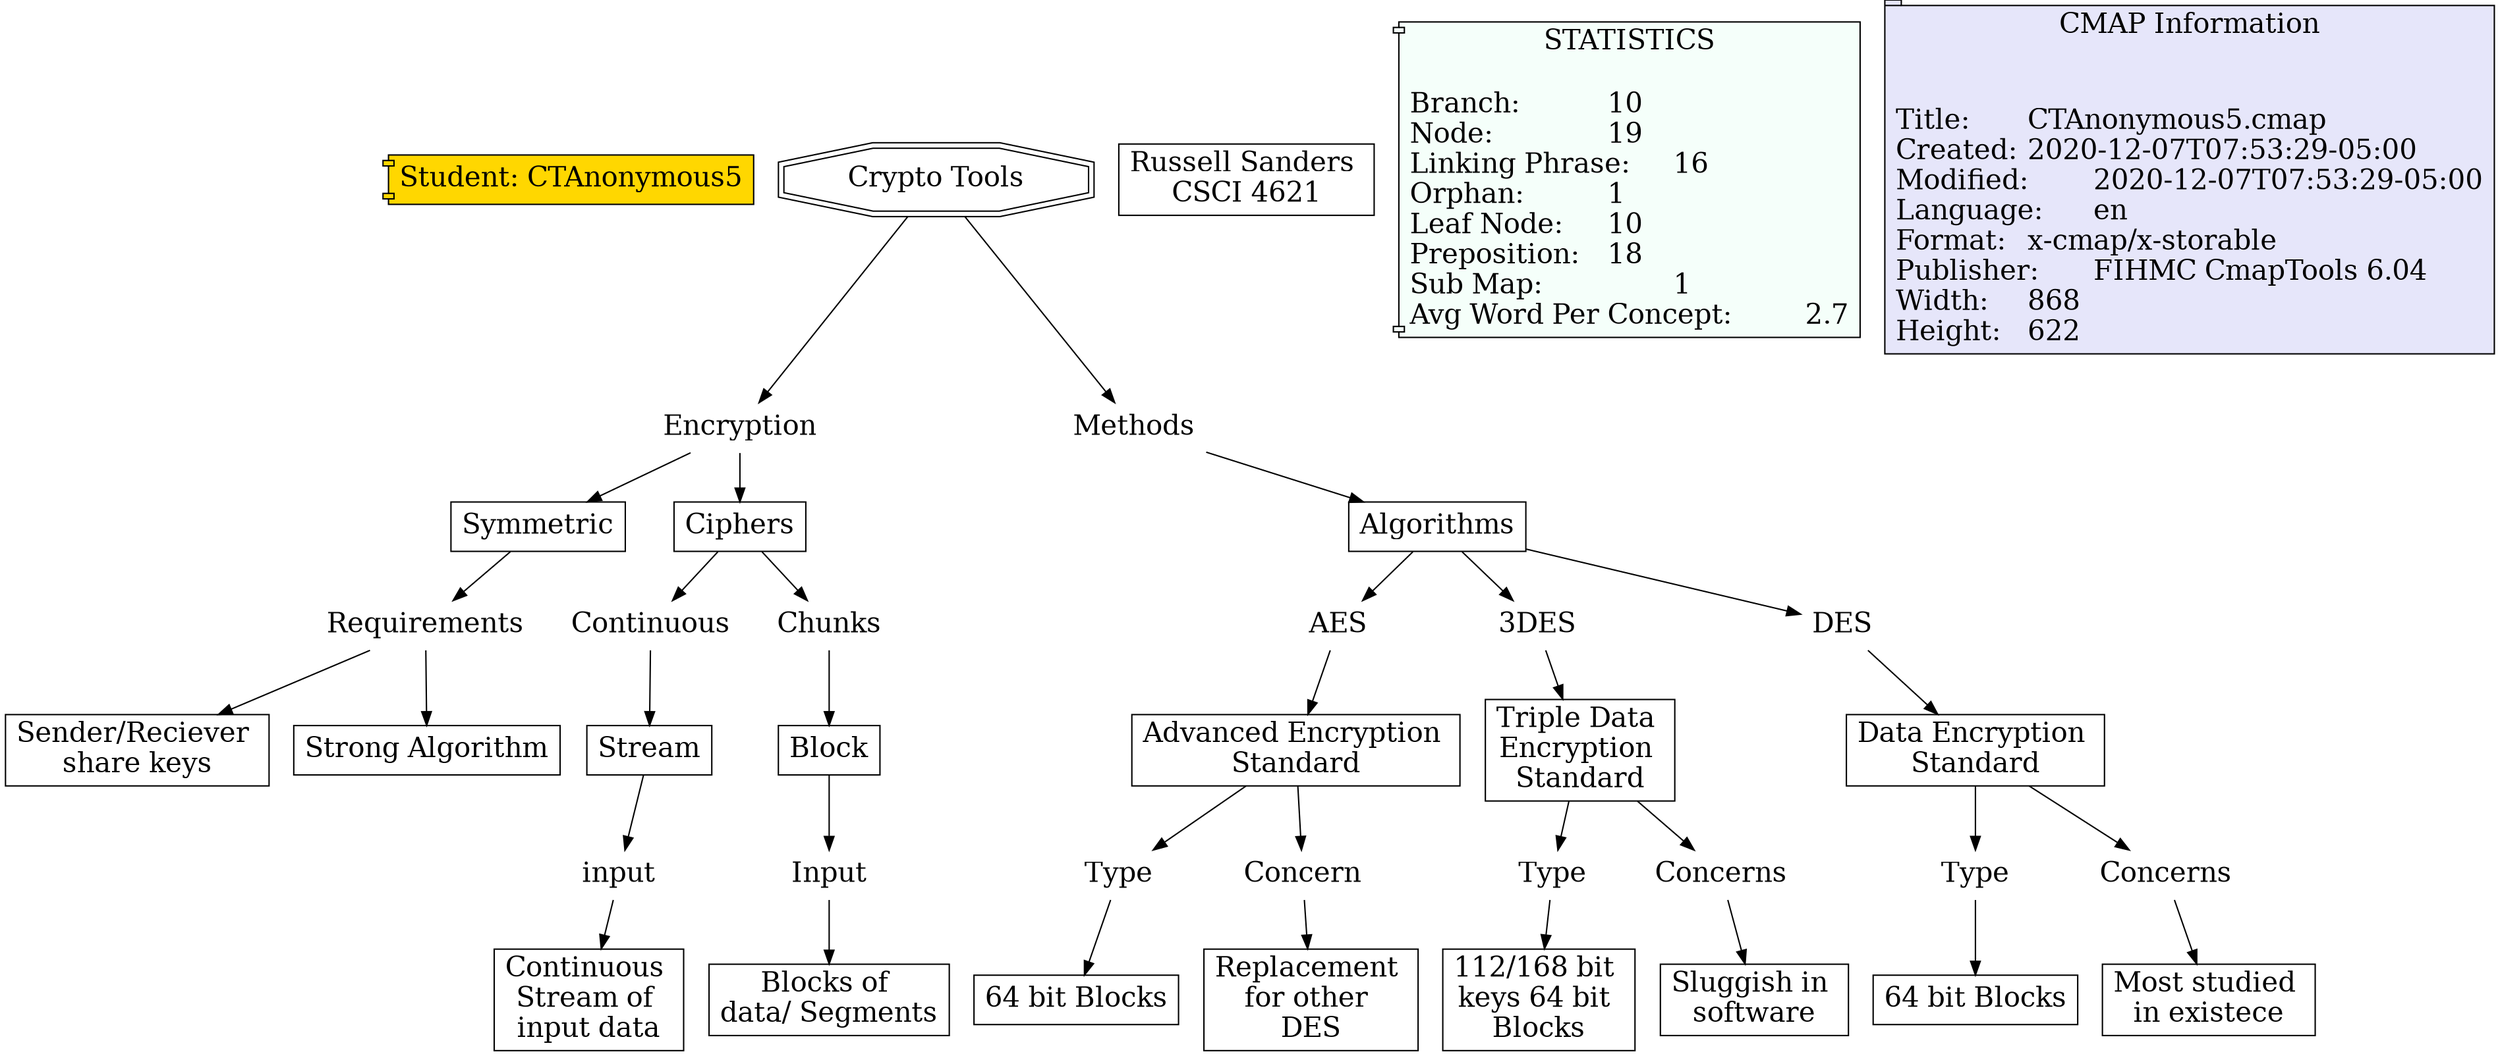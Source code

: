 // The Round Table
digraph {
	Student [label="Student: CTAnonymous5" fillcolor=gold fontsize=20 shape=component style=filled]
	"1RS1W475J-15Z667J-19X" [label=Type fontsize=20 shape=none]
	"1RS1W475J-FLBP40-19T" [label="112/168 bit 
keys 64 bit 
Blocks" fillcolor=white fontsize=20 shape=rect style=filled]
	"1RS1W475J-15Z667J-19X" -> "1RS1W475J-FLBP40-19T" [constraint=true]
	"1RS1VPNYD-1MBW57C-TC" [label=Input fontsize=20 shape=none]
	"1RS1VPNYD-Q6V1XC-T8" [label="Blocks of 
data/ Segments
" fillcolor=white fontsize=20 shape=rect style=filled]
	"1RS1VPNYD-1MBW57C-TC" -> "1RS1VPNYD-Q6V1XC-T8" [constraint=true]
	"1RS1W6380-THGFNB-1CY" [label=Concerns fontsize=20 shape=none]
	"1RS1W6380-1GVT1FZ-1CV" [label="Sluggish in 
software" fillcolor=white fontsize=20 shape=rect style=filled]
	"1RS1W6380-THGFNB-1CY" -> "1RS1W6380-1GVT1FZ-1CV" [constraint=true]
	"1RS1V3DVV-TD3Y4P-96" [label="Crypto Tools
" fillcolor=white fontsize=20 shape=doubleoctagon style=filled]
	"1RS1V6HT8-WF9854-F9" [label=Encryption fontsize=20 shape=none]
	"1RS1V3DVV-TD3Y4P-96" -> "1RS1V6HT8-WF9854-F9" [constraint=true]
	"1RS1V94KK-NZD6KY-HL" [label=Requirements fontsize=20 shape=none]
	"1RS1VCZY2-19NF6QK-KC" [label="Sender/Reciever 
share keys
" fillcolor=white fontsize=20 shape=rect style=filled]
	"1RS1V94KK-NZD6KY-HL" -> "1RS1VCZY2-19NF6QK-KC" [constraint=true]
	"1RS1V6HSS-14NTD3J-F6" [label=Symmetric fillcolor=white fontsize=20 shape=rect style=filled]
	"1RS1V94KK-NZD6KY-HL" [label=Requirements fontsize=20 shape=none]
	"1RS1V6HSS-14NTD3J-F6" -> "1RS1V94KK-NZD6KY-HL" [constraint=true]
	"1RS1V7NX4-JZWBX7-GM" [label=Ciphers fillcolor=white fontsize=20 shape=rect style=filled]
	"1RS1VK3J7-1V419CG-PP" [label=Continuous fontsize=20 shape=none]
	"1RS1V7NX4-JZWBX7-GM" -> "1RS1VK3J7-1V419CG-PP" [constraint=true]
	"1RS1VV6MQ-VJN21H-11L" [label=AES fontsize=20 shape=none]
	"1RS1VV6MQ-BL0S2T-11H" [label="Advanced Encryption 
Standard" fillcolor=white fontsize=20 shape=rect style=filled]
	"1RS1VV6MQ-VJN21H-11L" -> "1RS1VV6MQ-BL0S2T-11H" [constraint=true]
	"1RS1W1P8C-14LFYTY-16H" [label=Type fontsize=20 shape=none]
	"1RS1W1P8C-KP2W8Y-16D" [label="64 bit Blocks
" fillcolor=white fontsize=20 shape=rect style=filled]
	"1RS1W1P8C-14LFYTY-16H" -> "1RS1W1P8C-KP2W8Y-16D" [constraint=true]
	"1RS1W7TV1-12XXNHF-1MC" [label=Type fontsize=20 shape=none]
	"1RS1W7TV1-1FJTK0W-1M8" [label="64 bit Blocks
" fillcolor=white fontsize=20 shape=rect style=filled]
	"1RS1W7TV1-12XXNHF-1MC" -> "1RS1W7TV1-1FJTK0W-1M8" [constraint=true]
	"1RS1V7NX4-JZWBX7-GM" [label=Ciphers fillcolor=white fontsize=20 shape=rect style=filled]
	"1RS1VMN6J-1TQGQ8R-RL" [label=Chunks fontsize=20 shape=none]
	"1RS1V7NX4-JZWBX7-GM" -> "1RS1VMN6J-1TQGQ8R-RL" [constraint=true]
	"1RS1VSYWW-29R2QF4-YG" [label=Algorithms fillcolor=white fontsize=20 shape=rect style=filled]
	"1RS1VTXGV-6RGHNN-10T" [label="3DES" fontsize=20 shape=none]
	"1RS1VSYWW-29R2QF4-YG" -> "1RS1VTXGV-6RGHNN-10T" [constraint=true]
	"1RS1V6HT8-WF9854-F9" [label=Encryption fontsize=20 shape=none]
	"1RS1V6HSS-14NTD3J-F6" [label=Symmetric fillcolor=white fontsize=20 shape=rect style=filled]
	"1RS1V6HT8-WF9854-F9" -> "1RS1V6HSS-14NTD3J-F6" [constraint=true]
	"1RS1V6HT8-WF9854-F9" [label=Encryption fontsize=20 shape=none]
	"1RS1V7NX4-JZWBX7-GM" [label=Ciphers fillcolor=white fontsize=20 shape=rect style=filled]
	"1RS1V6HT8-WF9854-F9" -> "1RS1V7NX4-JZWBX7-GM" [constraint=true]
	"1RS1VK3J7-FLYJHY-PL" [label=Stream fillcolor=white fontsize=20 shape=rect style=filled]
	"1RS1VQRJ9-WKX2HT-W9" [label=input fontsize=20 shape=none]
	"1RS1VK3J7-FLYJHY-PL" -> "1RS1VQRJ9-WKX2HT-W9" [constraint=true]
	"1RS1V3DVV-TD3Y4P-96" [label="Crypto Tools
" fillcolor=white fontsize=20 shape=doubleoctagon style=filled]
	"1RS1VSYWW-1SJ3XDP-YK" [label=Methods fontsize=20 shape=none]
	"1RS1V3DVV-TD3Y4P-96" -> "1RS1VSYWW-1SJ3XDP-YK" [constraint=true]
	"1RS1VSYWW-29R2QF4-YG" [label=Algorithms fillcolor=white fontsize=20 shape=rect style=filled]
	"1RS1VTRF1-17K1CTY-100" [label=DES fontsize=20 shape=none]
	"1RS1VSYWW-29R2QF4-YG" -> "1RS1VTRF1-17K1CTY-100" [constraint=true]
	"1RS1VTRF1-17K1CTY-100" [label=DES fontsize=20 shape=none]
	"1RS1VTRF1-1HX1WC9-ZX" [label="Data Encryption 
Standard" fillcolor=white fontsize=20 shape=rect style=filled]
	"1RS1VTRF1-17K1CTY-100" -> "1RS1VTRF1-1HX1WC9-ZX" [constraint=true]
	"1RS1VSYWW-1SJ3XDP-YK" [label=Methods fontsize=20 shape=none]
	"1RS1VSYWW-29R2QF4-YG" [label=Algorithms fillcolor=white fontsize=20 shape=rect style=filled]
	"1RS1VSYWW-1SJ3XDP-YK" -> "1RS1VSYWW-29R2QF4-YG" [constraint=true]
	"1RS1VTXGV-1XNM0CB-10Q" [label="Triple Data 
Encryption 
Standard" fillcolor=white fontsize=20 shape=rect style=filled]
	"1RS1W6380-THGFNB-1CY" [label=Concerns fontsize=20 shape=none]
	"1RS1VTXGV-1XNM0CB-10Q" -> "1RS1W6380-THGFNB-1CY" [constraint=true]
	"1RS1VV6MQ-BL0S2T-11H" [label="Advanced Encryption 
Standard" fillcolor=white fontsize=20 shape=rect style=filled]
	"1RS1W8GJ6-2CP971N-1P1" [label=Concern fontsize=20 shape=none]
	"1RS1VV6MQ-BL0S2T-11H" -> "1RS1W8GJ6-2CP971N-1P1" [constraint=true]
	"1RS1VQRJ9-WKX2HT-W9" [label=input fontsize=20 shape=none]
	"1RS1VQRJ9-1H2GM4W-W6" [label="Continuous 
Stream of 
input data
" fillcolor=white fontsize=20 shape=rect style=filled]
	"1RS1VQRJ9-WKX2HT-W9" -> "1RS1VQRJ9-1H2GM4W-W6" [constraint=true]
	"1RS1VK3J7-1V419CG-PP" [label=Continuous fontsize=20 shape=none]
	"1RS1VK3J7-FLYJHY-PL" [label=Stream fillcolor=white fontsize=20 shape=rect style=filled]
	"1RS1VK3J7-1V419CG-PP" -> "1RS1VK3J7-FLYJHY-PL" [constraint=true]
	"1RS1V94KK-NZD6KY-HL" [label=Requirements fontsize=20 shape=none]
	"1RS1V94K1-19YZSQV-HH" [label="Strong Algorithm
" fillcolor=white fontsize=20 shape=rect style=filled]
	"1RS1V94KK-NZD6KY-HL" -> "1RS1V94K1-19YZSQV-HH" [constraint=true]
	"1RS1VTRF1-1HX1WC9-ZX" [label="Data Encryption 
Standard" fillcolor=white fontsize=20 shape=rect style=filled]
	"1RS1W1P8C-14LFYTY-16H" [label=Type fontsize=20 shape=none]
	"1RS1VTRF1-1HX1WC9-ZX" -> "1RS1W1P8C-14LFYTY-16H" [constraint=true]
	"1RS1VMN60-1YKK108-RH" [label=Block fillcolor=white fontsize=20 shape=rect style=filled]
	"1RS1VPNYD-1MBW57C-TC" [label=Input fontsize=20 shape=none]
	"1RS1VMN60-1YKK108-RH" -> "1RS1VPNYD-1MBW57C-TC" [constraint=true]
	"1RS1VTXGV-1XNM0CB-10Q" [label="Triple Data 
Encryption 
Standard" fillcolor=white fontsize=20 shape=rect style=filled]
	"1RS1W475J-15Z667J-19X" [label=Type fontsize=20 shape=none]
	"1RS1VTXGV-1XNM0CB-10Q" -> "1RS1W475J-15Z667J-19X" [constraint=true]
	"1RS1VSYWW-29R2QF4-YG" [label=Algorithms fillcolor=white fontsize=20 shape=rect style=filled]
	"1RS1VV6MQ-VJN21H-11L" [label=AES fontsize=20 shape=none]
	"1RS1VSYWW-29R2QF4-YG" -> "1RS1VV6MQ-VJN21H-11L" [constraint=true]
	"1RS1VTXGV-6RGHNN-10T" [label="3DES" fontsize=20 shape=none]
	"1RS1VTXGV-1XNM0CB-10Q" [label="Triple Data 
Encryption 
Standard" fillcolor=white fontsize=20 shape=rect style=filled]
	"1RS1VTXGV-6RGHNN-10T" -> "1RS1VTXGV-1XNM0CB-10Q" [constraint=true]
	"1RS1VTRF1-1HX1WC9-ZX" [label="Data Encryption 
Standard" fillcolor=white fontsize=20 shape=rect style=filled]
	"1RS1W30P4-1H4QMWH-17X" [label=Concerns fontsize=20 shape=none]
	"1RS1VTRF1-1HX1WC9-ZX" -> "1RS1W30P4-1H4QMWH-17X" [constraint=true]
	"1RS1W30P4-1H4QMWH-17X" [label=Concerns fontsize=20 shape=none]
	"1RS1W30P4-LK7ZSP-17T" [label="Most studied 
in existece
" fillcolor=white fontsize=20 shape=rect style=filled]
	"1RS1W30P4-1H4QMWH-17X" -> "1RS1W30P4-LK7ZSP-17T" [constraint=true]
	"1RS1VMN6J-1TQGQ8R-RL" [label=Chunks fontsize=20 shape=none]
	"1RS1VMN60-1YKK108-RH" [label=Block fillcolor=white fontsize=20 shape=rect style=filled]
	"1RS1VMN6J-1TQGQ8R-RL" -> "1RS1VMN60-1YKK108-RH" [constraint=true]
	"1RS1W8GJ6-2CP971N-1P1" [label=Concern fontsize=20 shape=none]
	"1RS1W8GJ6-NHPCG4-1NY" [label="Replacement 
for other 
DES" fillcolor=white fontsize=20 shape=rect style=filled]
	"1RS1W8GJ6-2CP971N-1P1" -> "1RS1W8GJ6-NHPCG4-1NY" [constraint=true]
	"1RS1VV6MQ-BL0S2T-11H" [label="Advanced Encryption 
Standard" fillcolor=white fontsize=20 shape=rect style=filled]
	"1RS1W7TV1-12XXNHF-1MC" [label=Type fontsize=20 shape=none]
	"1RS1VV6MQ-BL0S2T-11H" -> "1RS1W7TV1-12XXNHF-1MC" [constraint=true]
	"1RS1WBTNJ-QYD8R5-290" [label="Russell Sanders 
CSCI 4621" fillcolor=white fontsize=20 shape=rect style=filled]
	statictics [label="STATISTICS
\lBranch:		10\lNode:		19\lLinking Phrase:	16\lOrphan:		1\lLeaf Node:	10\lPreposition:	18\lSub Map:		1\lAvg Word Per Concept:	2.7\l" Gsplines=true fillcolor="#F5FFFA" fontsize=20 shape=component style=filled]
	file_info [label="CMAP Information

\lTitle:	CTAnonymous5.cmap\lCreated:	2020-12-07T07:53:29-05:00\lModified:	2020-12-07T07:53:29-05:00\lLanguage:	en\lFormat:	x-cmap/x-storable\lPublisher:	FIHMC CmapTools 6.04\lWidth:	868\lHeight:	622\l" Gsplines=true fillcolor="#E6E6FA" fontsize=20 shape=tab style=filled]
}
